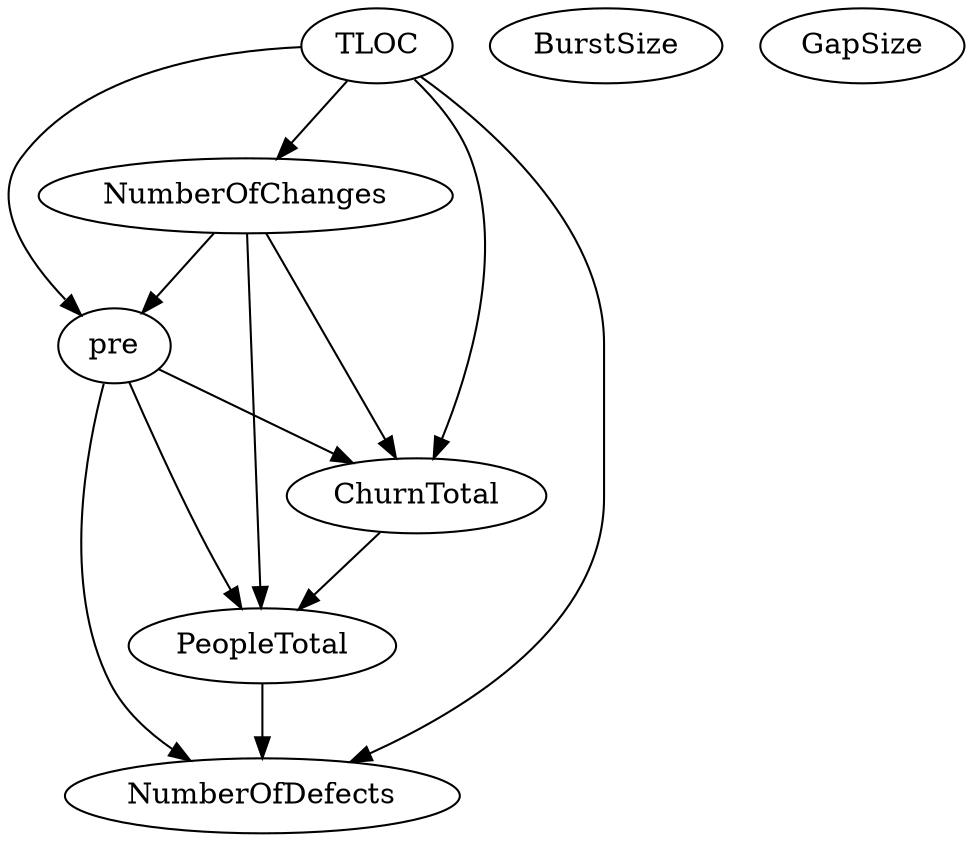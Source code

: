 digraph {
   PeopleTotal;
   NumberOfChanges;
   ChurnTotal;
   TLOC;
   pre;
   NumberOfDefects;
   BurstSize;
   GapSize;
   PeopleTotal -> NumberOfDefects;
   NumberOfChanges -> PeopleTotal;
   NumberOfChanges -> ChurnTotal;
   NumberOfChanges -> pre;
   ChurnTotal -> PeopleTotal;
   TLOC -> NumberOfChanges;
   TLOC -> ChurnTotal;
   TLOC -> pre;
   TLOC -> NumberOfDefects;
   pre -> PeopleTotal;
   pre -> ChurnTotal;
   pre -> NumberOfDefects;
}
